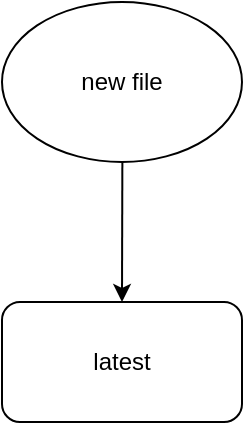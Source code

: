<mxfile>
    <diagram id="gO3Jy4rZHEdBHrkhzuKl" name="Page-1">
        <mxGraphModel dx="644" dy="670" grid="1" gridSize="10" guides="1" tooltips="1" connect="1" arrows="1" fold="1" page="1" pageScale="1" pageWidth="850" pageHeight="1100" math="0" shadow="0">
            <root>
                <mxCell id="0"/>
                <mxCell id="1" parent="0"/>
                <mxCell id="2" value="" style="edgeStyle=none;html=1;" edge="1" parent="1" source="fk0CSFVy_i5N8Pg7T_2e-1" target="fk0CSFVy_i5N8Pg7T_2e-2">
                    <mxGeometry relative="1" as="geometry"/>
                </mxCell>
                <mxCell id="fk0CSFVy_i5N8Pg7T_2e-1" value="new file" style="ellipse;whiteSpace=wrap;html=1;" parent="1" vertex="1">
                    <mxGeometry x="400" y="240" width="120" height="80" as="geometry"/>
                </mxCell>
                <mxCell id="fk0CSFVy_i5N8Pg7T_2e-2" value="latest" style="rounded=1;whiteSpace=wrap;html=1;" parent="1" vertex="1">
                    <mxGeometry x="400" y="390" width="120" height="60" as="geometry"/>
                </mxCell>
            </root>
        </mxGraphModel>
    </diagram>
</mxfile>
